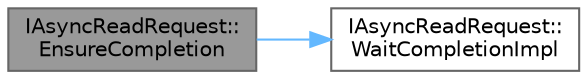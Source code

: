 digraph "IAsyncReadRequest::EnsureCompletion"
{
 // INTERACTIVE_SVG=YES
 // LATEX_PDF_SIZE
  bgcolor="transparent";
  edge [fontname=Helvetica,fontsize=10,labelfontname=Helvetica,labelfontsize=10];
  node [fontname=Helvetica,fontsize=10,shape=box,height=0.2,width=0.4];
  rankdir="LR";
  Node1 [id="Node000001",label="IAsyncReadRequest::\lEnsureCompletion",height=0.2,width=0.4,color="gray40", fillcolor="grey60", style="filled", fontcolor="black",tooltip="Waits for the request to complete, with an additional guarantee that the second consecutive call won'..."];
  Node1 -> Node2 [id="edge1_Node000001_Node000002",color="steelblue1",style="solid",tooltip=" "];
  Node2 [id="Node000002",label="IAsyncReadRequest::\lWaitCompletionImpl",height=0.2,width=0.4,color="grey40", fillcolor="white", style="filled",URL="$db/d75/classIAsyncReadRequest.html#a83d73dde56d3cc2924606fc371d08e63",tooltip="Waits for the request to complete, but not longer than the given time limit."];
}
